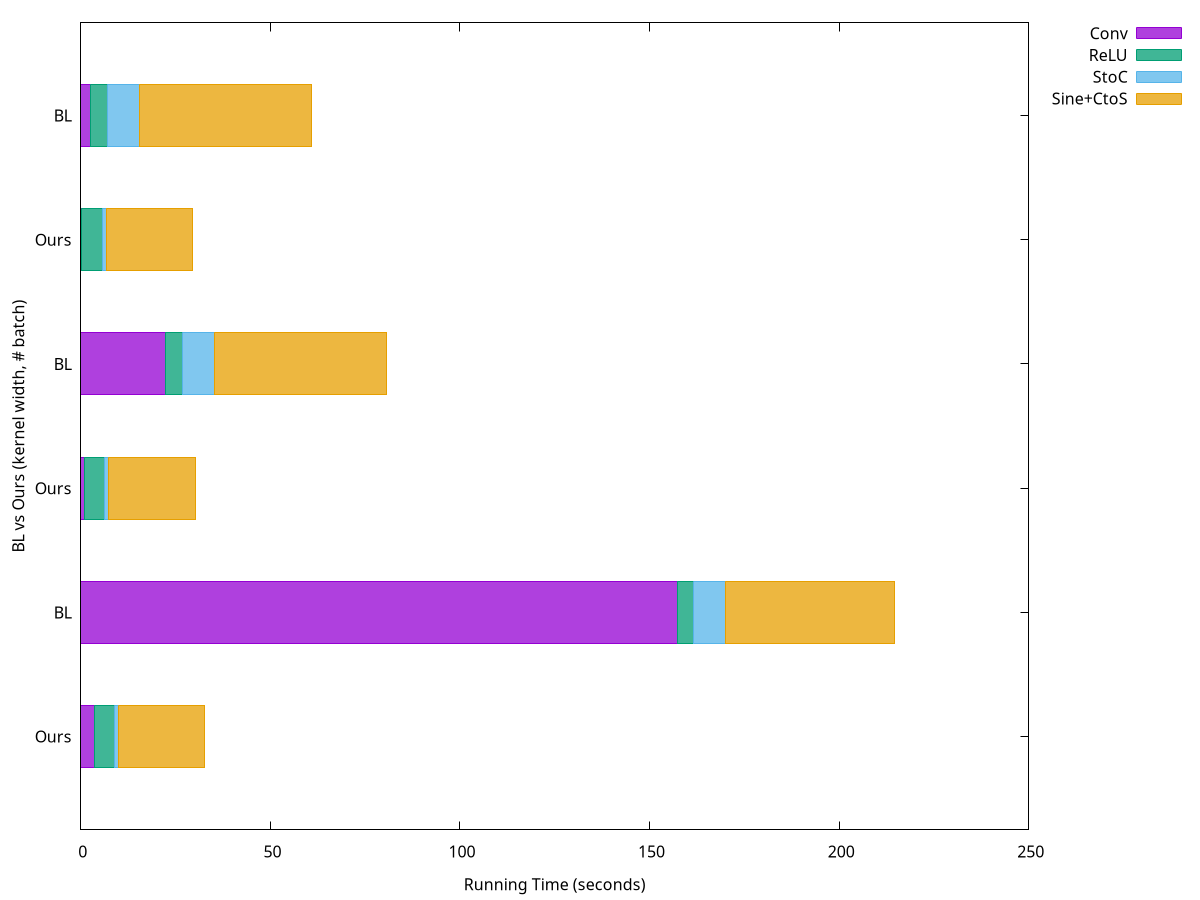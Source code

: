 ### horizontal stacked histogram
set terminal eps
set output  "boot_graph_row.eps"   
reset session

$Data <<EOD
Type Conv	ReLU	StoC	Sine+CtoS
BL   2.61	4.49	8.47	45.31
Ours 0.22	5.43	1.06	22.77
BL   22.31 4.51 8.5 45.21
Ours 0.9	5.43	1.06	22.8
BL 157.24	4.46	8.22	44.7
Ours 3.61	5.39	1.04	22.49
EOD

set ylabel "BL vs Ours (kernel width, # batch)"
set xlabel "Running Time (seconds)"
# set xrange [0:103]
set yrange [:] reverse
set offsets 0,0,0.5,0.5
set style fill solid 0.75
set key out

ColCount = 4
myBoxwidth = 0.5

plot for [col=2:ColCount+1] $Data u col:0: \
 (total=(sum [i=2:ColCount+1] column(i)),(sum [i=2:col-1] column(i))): \
 ((sum [i=2:col] column(i))):($0-myBoxwidth/2):($0+myBoxwidth/2):ytic(1) w boxxyerror ti columnhead(col)
### end of code

